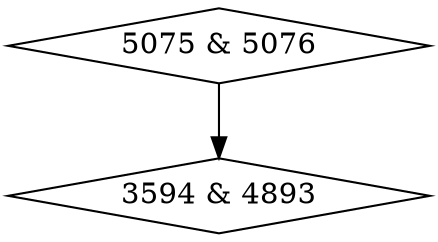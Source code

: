 digraph {
0 [label = "3594 & 4893", shape = diamond];
1 [label = "5075 & 5076", shape = diamond];
1->0;
}
